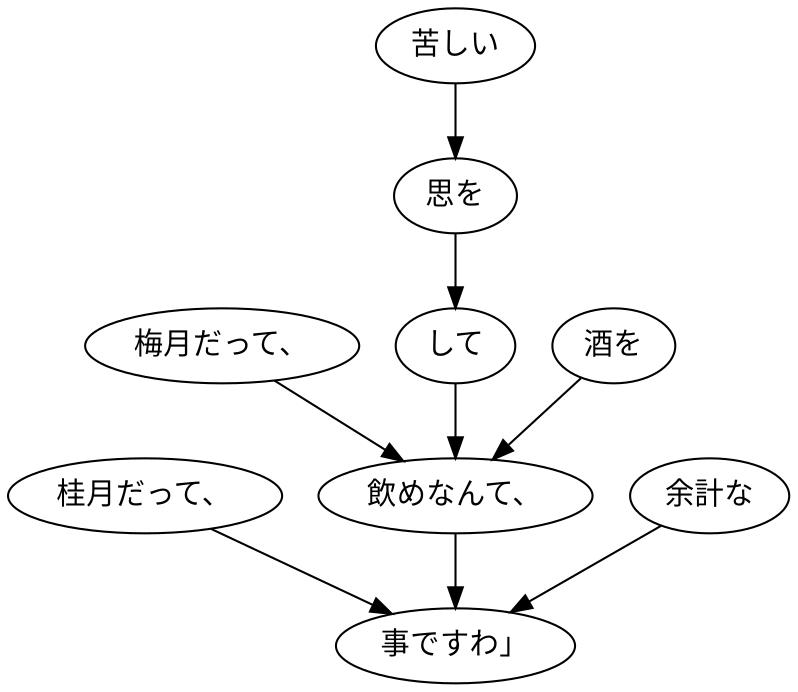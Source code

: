 digraph graph4651 {
	node0 [label="桂月だって、"];
	node1 [label="梅月だって、"];
	node2 [label="苦しい"];
	node3 [label="思を"];
	node4 [label="して"];
	node5 [label="酒を"];
	node6 [label="飲めなんて、"];
	node7 [label="余計な"];
	node8 [label="事ですわ」"];
	node0 -> node8;
	node1 -> node6;
	node2 -> node3;
	node3 -> node4;
	node4 -> node6;
	node5 -> node6;
	node6 -> node8;
	node7 -> node8;
}
